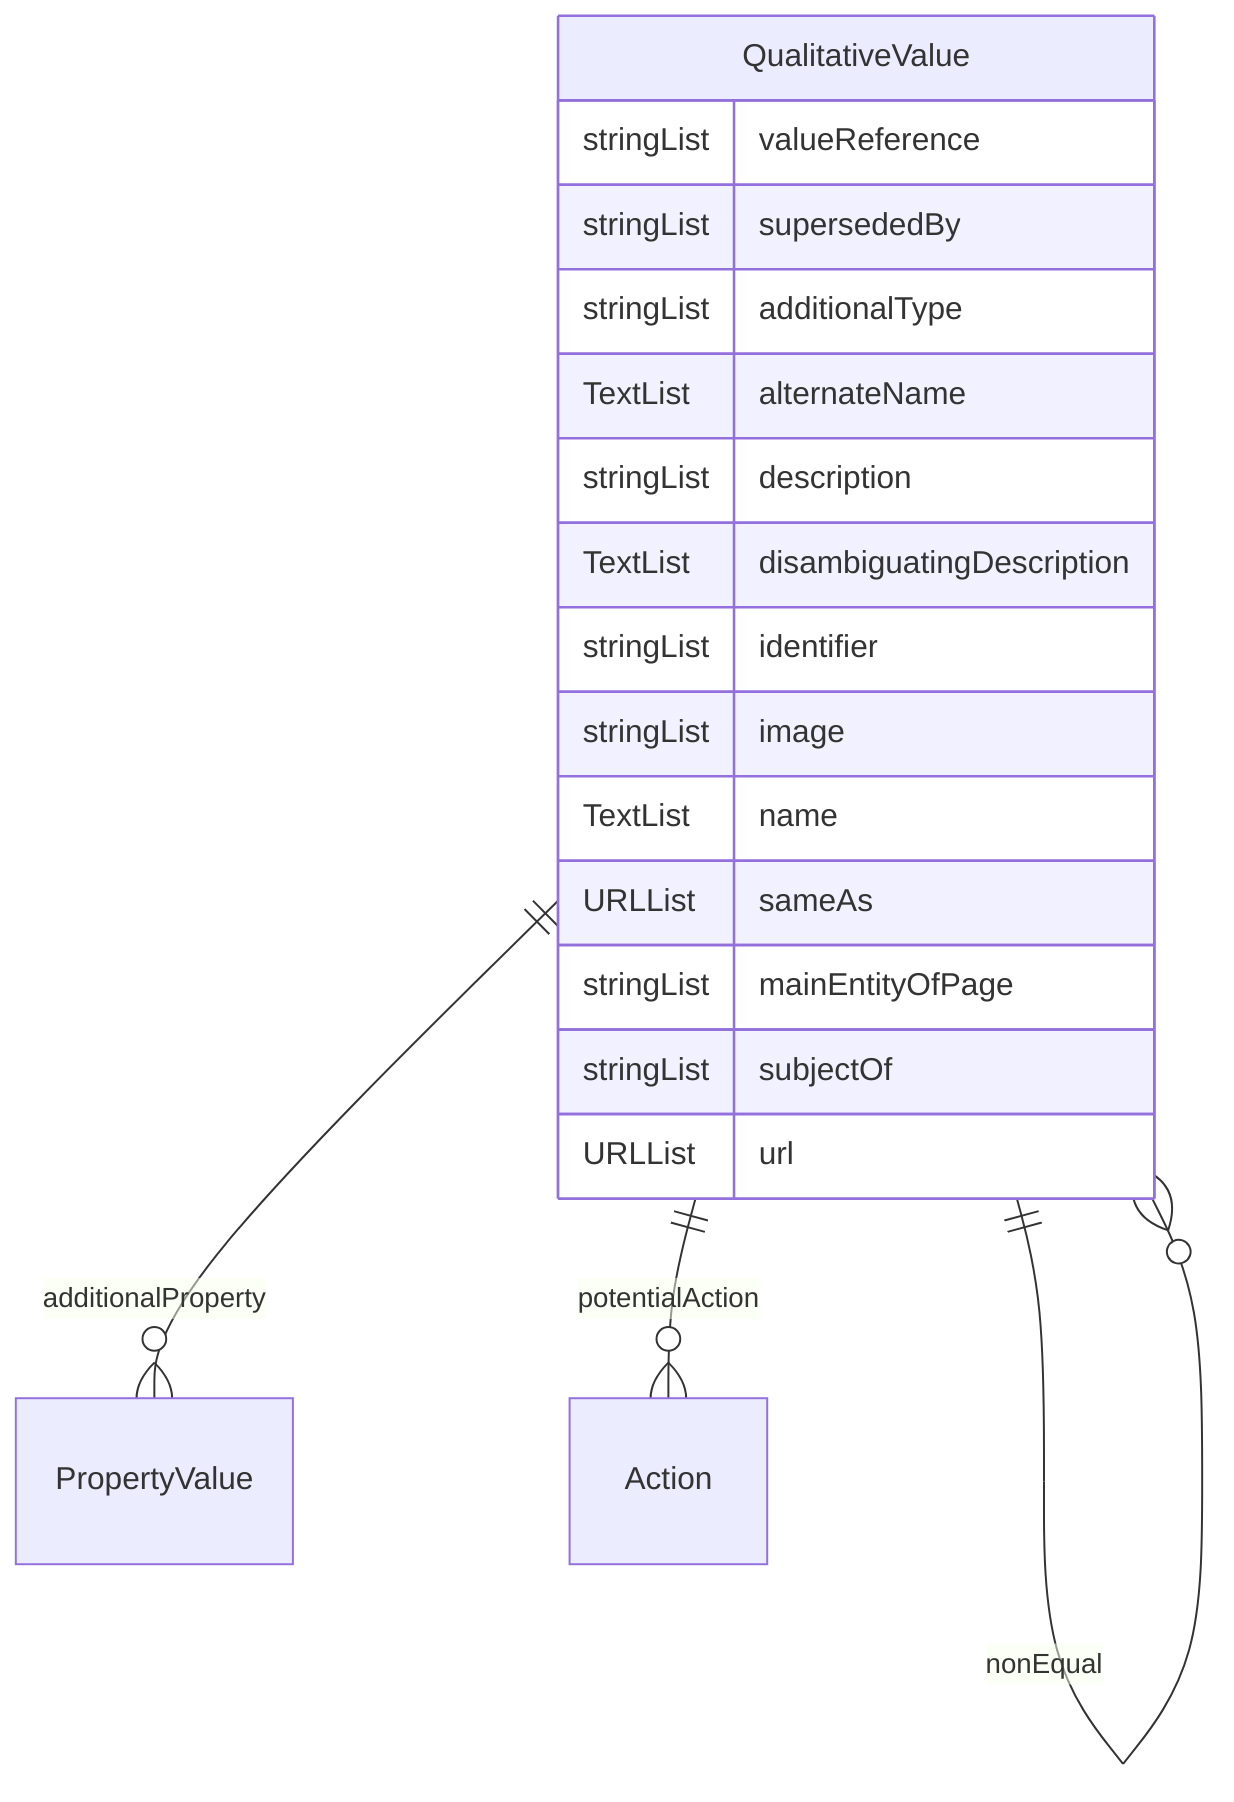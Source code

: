 erDiagram
QualitativeValue {
    stringList valueReference  
    stringList supersededBy  
    stringList additionalType  
    TextList alternateName  
    stringList description  
    TextList disambiguatingDescription  
    stringList identifier  
    stringList image  
    TextList name  
    URLList sameAs  
    stringList mainEntityOfPage  
    stringList subjectOf  
    URLList url  
}

QualitativeValue ||--}o PropertyValue : "additionalProperty"
QualitativeValue ||--}o QualitativeValue : "equal"
QualitativeValue ||--}o QualitativeValue : "greater"
QualitativeValue ||--}o QualitativeValue : "greaterOrEqual"
QualitativeValue ||--}o QualitativeValue : "lesser"
QualitativeValue ||--}o QualitativeValue : "lesserOrEqual"
QualitativeValue ||--}o QualitativeValue : "nonEqual"
QualitativeValue ||--}o Action : "potentialAction"